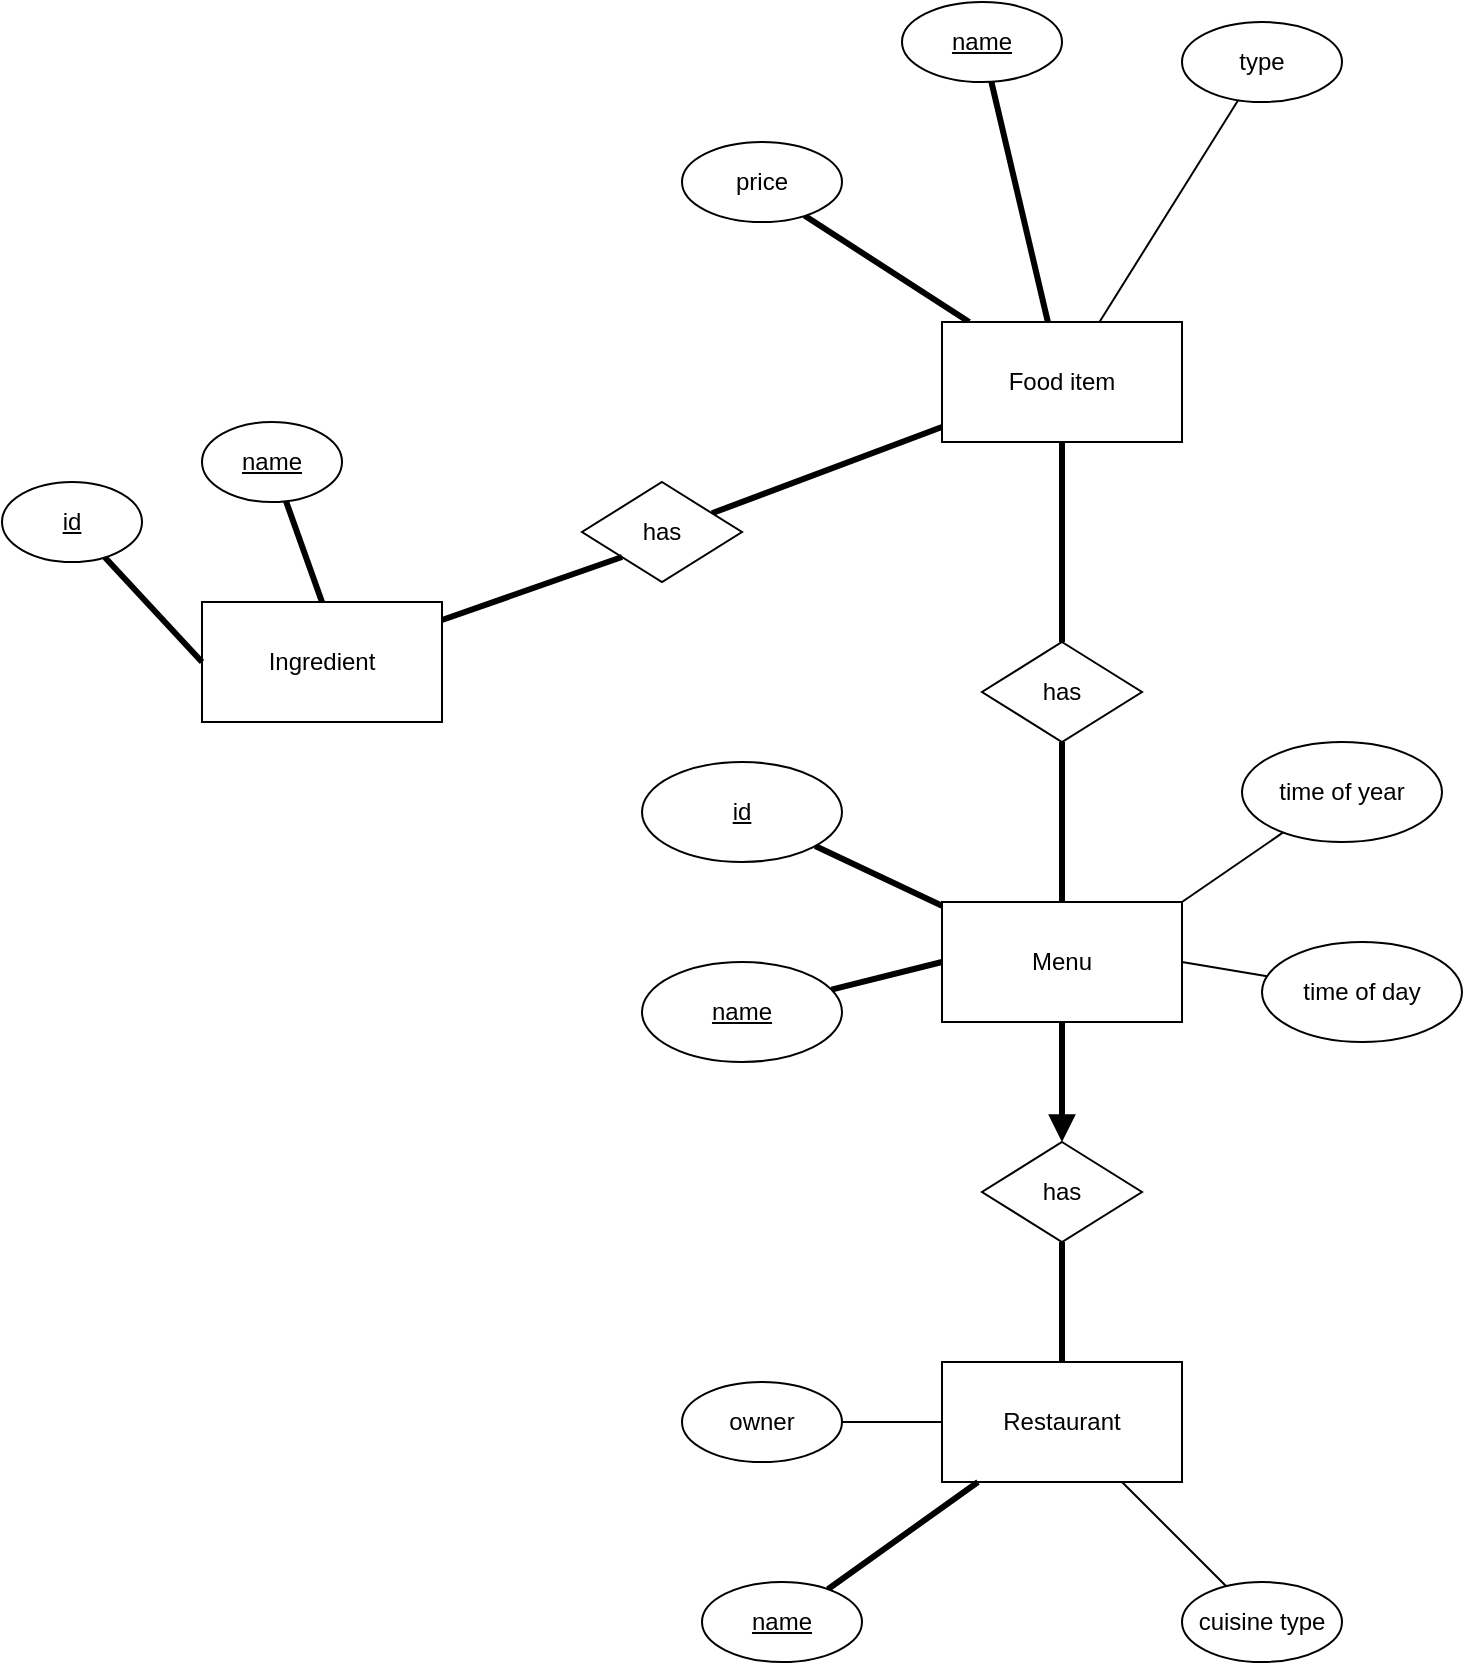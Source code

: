 <mxfile>
    <diagram id="oog61lHe1O6DC2jZrRDp" name="Page-1">
        <mxGraphModel dx="887" dy="1493" grid="1" gridSize="10" guides="1" tooltips="1" connect="1" arrows="1" fold="1" page="0" pageScale="1" pageWidth="850" pageHeight="1100" background="none" math="0" shadow="0">
            <root>
                <mxCell id="0"/>
                <mxCell id="1" parent="0"/>
                <mxCell id="5" style="edgeStyle=none;html=1;entryX=0.5;entryY=1;entryDx=0;entryDy=0;endArrow=none;endFill=0;strokeWidth=3;" parent="1" source="2" target="4" edge="1">
                    <mxGeometry relative="1" as="geometry"/>
                </mxCell>
                <mxCell id="2" value="Restaurant" style="rounded=0;whiteSpace=wrap;html=1;" parent="1" vertex="1">
                    <mxGeometry x="170" y="270" width="120" height="60" as="geometry"/>
                </mxCell>
                <mxCell id="6" style="edgeStyle=none;html=1;entryX=0.5;entryY=0;entryDx=0;entryDy=0;endArrow=block;endFill=1;strokeWidth=3;" parent="1" source="3" target="4" edge="1">
                    <mxGeometry relative="1" as="geometry"/>
                </mxCell>
                <mxCell id="3" value="Menu" style="rounded=0;whiteSpace=wrap;html=1;" parent="1" vertex="1">
                    <mxGeometry x="170" y="40" width="120" height="60" as="geometry"/>
                </mxCell>
                <mxCell id="4" value="has" style="rhombus;whiteSpace=wrap;html=1;" parent="1" vertex="1">
                    <mxGeometry x="190" y="160" width="80" height="50" as="geometry"/>
                </mxCell>
                <mxCell id="17" style="edgeStyle=none;html=1;entryX=0.5;entryY=0;entryDx=0;entryDy=0;endArrow=none;endFill=0;strokeWidth=3;" parent="1" source="7" target="3" edge="1">
                    <mxGeometry relative="1" as="geometry"/>
                </mxCell>
                <mxCell id="7" value="has" style="rhombus;whiteSpace=wrap;html=1;" parent="1" vertex="1">
                    <mxGeometry x="190" y="-90" width="80" height="50" as="geometry"/>
                </mxCell>
                <mxCell id="13" style="edgeStyle=none;html=1;entryX=0.765;entryY=0.919;entryDx=0;entryDy=0;entryPerimeter=0;endArrow=none;endFill=0;strokeWidth=3;" parent="1" source="8" target="9" edge="1">
                    <mxGeometry relative="1" as="geometry"/>
                </mxCell>
                <mxCell id="14" style="edgeStyle=none;html=1;endArrow=none;endFill=0;strokeWidth=3;" parent="1" source="8" target="11" edge="1">
                    <mxGeometry relative="1" as="geometry"/>
                </mxCell>
                <mxCell id="15" style="edgeStyle=none;html=1;endArrow=none;endFill=0;" parent="1" source="8" target="12" edge="1">
                    <mxGeometry relative="1" as="geometry"/>
                </mxCell>
                <mxCell id="16" style="edgeStyle=none;html=1;entryX=0.5;entryY=0;entryDx=0;entryDy=0;endArrow=none;endFill=0;strokeWidth=3;" parent="1" source="8" target="7" edge="1">
                    <mxGeometry relative="1" as="geometry"/>
                </mxCell>
                <mxCell id="8" value="Food item" style="rounded=0;whiteSpace=wrap;html=1;" parent="1" vertex="1">
                    <mxGeometry x="170" y="-250" width="120" height="60" as="geometry"/>
                </mxCell>
                <mxCell id="9" value="price" style="ellipse;whiteSpace=wrap;html=1;" parent="1" vertex="1">
                    <mxGeometry x="40" y="-340" width="80" height="40" as="geometry"/>
                </mxCell>
                <mxCell id="11" value="&lt;u&gt;name&lt;/u&gt;" style="ellipse;whiteSpace=wrap;html=1;" parent="1" vertex="1">
                    <mxGeometry x="150" y="-410" width="80" height="40" as="geometry"/>
                </mxCell>
                <mxCell id="12" value="type" style="ellipse;whiteSpace=wrap;html=1;" parent="1" vertex="1">
                    <mxGeometry x="290" y="-400" width="80" height="40" as="geometry"/>
                </mxCell>
                <mxCell id="22" style="edgeStyle=none;html=1;entryX=0.75;entryY=1;entryDx=0;entryDy=0;endArrow=none;endFill=0;" parent="1" source="19" target="2" edge="1">
                    <mxGeometry relative="1" as="geometry"/>
                </mxCell>
                <mxCell id="19" value="cuisine type" style="ellipse;whiteSpace=wrap;html=1;" parent="1" vertex="1">
                    <mxGeometry x="290" y="380" width="80" height="40" as="geometry"/>
                </mxCell>
                <mxCell id="21" style="edgeStyle=none;html=1;endArrow=none;endFill=0;strokeWidth=3;" parent="1" source="20" target="2" edge="1">
                    <mxGeometry relative="1" as="geometry"/>
                </mxCell>
                <mxCell id="20" value="&lt;u&gt;name&lt;/u&gt;" style="ellipse;whiteSpace=wrap;html=1;" parent="1" vertex="1">
                    <mxGeometry x="50" y="380" width="80" height="40" as="geometry"/>
                </mxCell>
                <mxCell id="24" style="edgeStyle=none;html=1;endArrow=none;endFill=0;strokeWidth=3;" parent="1" source="23" target="8" edge="1">
                    <mxGeometry relative="1" as="geometry"/>
                </mxCell>
                <mxCell id="23" value="has" style="rhombus;whiteSpace=wrap;html=1;" parent="1" vertex="1">
                    <mxGeometry x="-10" y="-170" width="80" height="50" as="geometry"/>
                </mxCell>
                <mxCell id="26" style="edgeStyle=none;html=1;entryX=0;entryY=1;entryDx=0;entryDy=0;endArrow=none;endFill=0;strokeWidth=3;" parent="1" source="25" target="23" edge="1">
                    <mxGeometry relative="1" as="geometry"/>
                </mxCell>
                <mxCell id="25" value="Ingredient" style="rounded=0;whiteSpace=wrap;html=1;" parent="1" vertex="1">
                    <mxGeometry x="-200" y="-110" width="120" height="60" as="geometry"/>
                </mxCell>
                <mxCell id="28" style="edgeStyle=none;html=1;entryX=0;entryY=0.5;entryDx=0;entryDy=0;strokeWidth=3;endArrow=none;endFill=0;" edge="1" parent="1" source="27" target="3">
                    <mxGeometry relative="1" as="geometry"/>
                </mxCell>
                <mxCell id="27" value="&lt;u&gt;name&lt;/u&gt;" style="ellipse;whiteSpace=wrap;html=1;" vertex="1" parent="1">
                    <mxGeometry x="20" y="70" width="100" height="50" as="geometry"/>
                </mxCell>
                <mxCell id="30" style="edgeStyle=none;html=1;entryX=1;entryY=0.5;entryDx=0;entryDy=0;endArrow=none;endFill=0;strokeWidth=1;" edge="1" parent="1" source="29" target="3">
                    <mxGeometry relative="1" as="geometry"/>
                </mxCell>
                <mxCell id="29" value="time of day" style="ellipse;whiteSpace=wrap;html=1;" vertex="1" parent="1">
                    <mxGeometry x="330" y="60" width="100" height="50" as="geometry"/>
                </mxCell>
                <mxCell id="32" style="edgeStyle=none;html=1;entryX=1;entryY=0;entryDx=0;entryDy=0;endArrow=none;endFill=0;strokeWidth=1;" edge="1" parent="1" source="31" target="3">
                    <mxGeometry relative="1" as="geometry"/>
                </mxCell>
                <mxCell id="31" value="time of year" style="ellipse;whiteSpace=wrap;html=1;" vertex="1" parent="1">
                    <mxGeometry x="320" y="-40" width="100" height="50" as="geometry"/>
                </mxCell>
                <mxCell id="34" style="edgeStyle=none;html=1;entryX=0.5;entryY=0;entryDx=0;entryDy=0;endArrow=none;endFill=0;strokeWidth=3;" edge="1" parent="1" source="33" target="25">
                    <mxGeometry relative="1" as="geometry"/>
                </mxCell>
                <mxCell id="33" value="&lt;u&gt;name&lt;/u&gt;" style="ellipse;whiteSpace=wrap;html=1;" vertex="1" parent="1">
                    <mxGeometry x="-200" y="-200" width="70" height="40" as="geometry"/>
                </mxCell>
                <mxCell id="36" style="edgeStyle=none;html=1;endArrow=none;endFill=0;strokeWidth=3;" edge="1" parent="1" source="35" target="3">
                    <mxGeometry relative="1" as="geometry"/>
                </mxCell>
                <mxCell id="35" value="&lt;u&gt;id&lt;/u&gt;" style="ellipse;whiteSpace=wrap;html=1;" vertex="1" parent="1">
                    <mxGeometry x="20" y="-30" width="100" height="50" as="geometry"/>
                </mxCell>
                <mxCell id="38" style="edgeStyle=none;html=1;entryX=0;entryY=0.5;entryDx=0;entryDy=0;endArrow=none;endFill=0;strokeWidth=3;" edge="1" parent="1" source="37" target="25">
                    <mxGeometry relative="1" as="geometry"/>
                </mxCell>
                <mxCell id="37" value="&lt;u&gt;id&lt;/u&gt;" style="ellipse;whiteSpace=wrap;html=1;" vertex="1" parent="1">
                    <mxGeometry x="-300" y="-170" width="70" height="40" as="geometry"/>
                </mxCell>
                <mxCell id="40" style="edgeStyle=none;html=1;endArrow=none;endFill=0;strokeWidth=1;" edge="1" parent="1" source="39" target="2">
                    <mxGeometry relative="1" as="geometry"/>
                </mxCell>
                <mxCell id="39" value="owner" style="ellipse;whiteSpace=wrap;html=1;" vertex="1" parent="1">
                    <mxGeometry x="40" y="280" width="80" height="40" as="geometry"/>
                </mxCell>
            </root>
        </mxGraphModel>
    </diagram>
</mxfile>